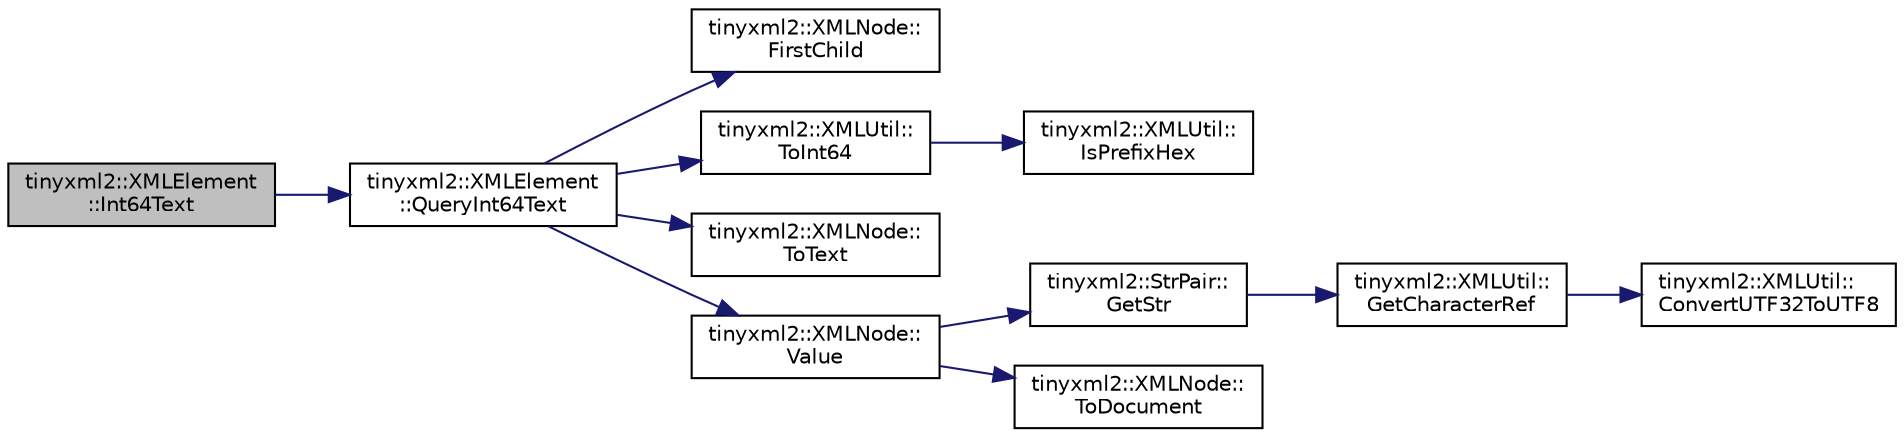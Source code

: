 digraph "tinyxml2::XMLElement::Int64Text"
{
 // LATEX_PDF_SIZE
  edge [fontname="Helvetica",fontsize="10",labelfontname="Helvetica",labelfontsize="10"];
  node [fontname="Helvetica",fontsize="10",shape=record];
  rankdir="LR";
  Node1 [label="tinyxml2::XMLElement\l::Int64Text",height=0.2,width=0.4,color="black", fillcolor="grey75", style="filled", fontcolor="black",tooltip="See QueryIntText()"];
  Node1 -> Node2 [color="midnightblue",fontsize="10",style="solid",fontname="Helvetica"];
  Node2 [label="tinyxml2::XMLElement\l::QueryInt64Text",height=0.2,width=0.4,color="black", fillcolor="white", style="filled",URL="$classtinyxml2_1_1XMLElement.html#a120c538c8eead169e635dbc70fb226d8",tooltip="See QueryIntText()"];
  Node2 -> Node3 [color="midnightblue",fontsize="10",style="solid",fontname="Helvetica"];
  Node3 [label="tinyxml2::XMLNode::\lFirstChild",height=0.2,width=0.4,color="black", fillcolor="white", style="filled",URL="$classtinyxml2_1_1XMLNode.html#ae7dc225e1018cdd685f7563593a1fe08",tooltip="Get the first child node, or null if none exists."];
  Node2 -> Node4 [color="midnightblue",fontsize="10",style="solid",fontname="Helvetica"];
  Node4 [label="tinyxml2::XMLUtil::\lToInt64",height=0.2,width=0.4,color="black", fillcolor="white", style="filled",URL="$classtinyxml2_1_1XMLUtil.html#afe2ea09257431cd2b4b6d440552e4195",tooltip=" "];
  Node4 -> Node5 [color="midnightblue",fontsize="10",style="solid",fontname="Helvetica"];
  Node5 [label="tinyxml2::XMLUtil::\lIsPrefixHex",height=0.2,width=0.4,color="black", fillcolor="white", style="filled",URL="$classtinyxml2_1_1XMLUtil.html#a28c5a73c3d557ae0090191ef31d2f59a",tooltip=" "];
  Node2 -> Node6 [color="midnightblue",fontsize="10",style="solid",fontname="Helvetica"];
  Node6 [label="tinyxml2::XMLNode::\lToText",height=0.2,width=0.4,color="black", fillcolor="white", style="filled",URL="$classtinyxml2_1_1XMLNode.html#a41c55dab9162d1eb62db2008430e376b",tooltip="Safely cast to Text, or null."];
  Node2 -> Node7 [color="midnightblue",fontsize="10",style="solid",fontname="Helvetica"];
  Node7 [label="tinyxml2::XMLNode::\lValue",height=0.2,width=0.4,color="black", fillcolor="white", style="filled",URL="$classtinyxml2_1_1XMLNode.html#a0485e51c670e741884cfd8362274d680",tooltip=" "];
  Node7 -> Node8 [color="midnightblue",fontsize="10",style="solid",fontname="Helvetica"];
  Node8 [label="tinyxml2::StrPair::\lGetStr",height=0.2,width=0.4,color="black", fillcolor="white", style="filled",URL="$classtinyxml2_1_1StrPair.html#ad87e3d11330f5e689ba1e7e54c023b57",tooltip=" "];
  Node8 -> Node9 [color="midnightblue",fontsize="10",style="solid",fontname="Helvetica"];
  Node9 [label="tinyxml2::XMLUtil::\lGetCharacterRef",height=0.2,width=0.4,color="black", fillcolor="white", style="filled",URL="$classtinyxml2_1_1XMLUtil.html#a5a96e5144a8d693dc4bcd783d9964648",tooltip=" "];
  Node9 -> Node10 [color="midnightblue",fontsize="10",style="solid",fontname="Helvetica"];
  Node10 [label="tinyxml2::XMLUtil::\lConvertUTF32ToUTF8",height=0.2,width=0.4,color="black", fillcolor="white", style="filled",URL="$classtinyxml2_1_1XMLUtil.html#a31c00d5c5dfb38382de1dfcaf4be3595",tooltip=" "];
  Node7 -> Node11 [color="midnightblue",fontsize="10",style="solid",fontname="Helvetica"];
  Node11 [label="tinyxml2::XMLNode::\lToDocument",height=0.2,width=0.4,color="black", fillcolor="white", style="filled",URL="$classtinyxml2_1_1XMLNode.html#a836e2966ed736fc3c94f70e12a2a3357",tooltip="Safely cast to a Document, or null."];
}
